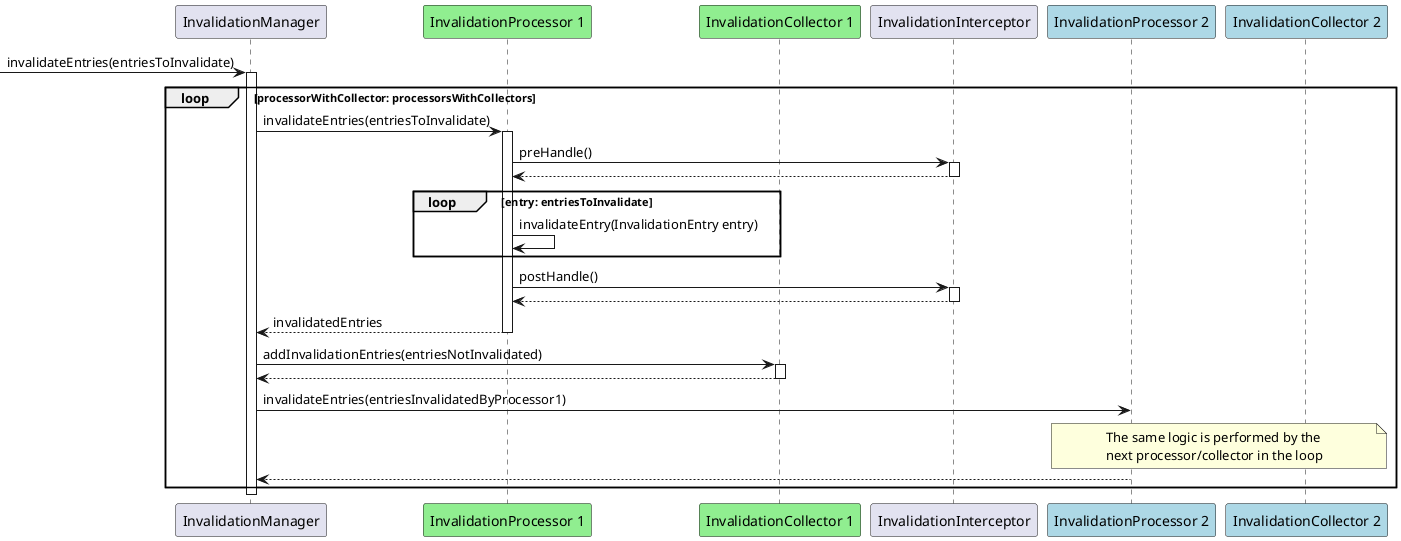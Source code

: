@startuml

participant "InvalidationManager"
participant "InvalidationProcessor 1" #lightgreen
participant "InvalidationCollector 1" #lightgreen
participant "InvalidationInterceptor"
participant "InvalidationProcessor 2" #lightblue
participant "InvalidationCollector 2" #lightblue

-> InvalidationManager: invalidateEntries(entriesToInvalidate)
activate InvalidationManager

loop processorWithCollector: processorsWithCollectors
	"InvalidationManager" -> "InvalidationProcessor 1": invalidateEntries(entriesToInvalidate)
	activate "InvalidationProcessor 1"

	"InvalidationProcessor 1" -> "InvalidationInterceptor": preHandle()
	activate "InvalidationInterceptor"
	"InvalidationInterceptor" --> "InvalidationProcessor 1"
	deactivate "InvalidationInterceptor"

	loop entry: entriesToInvalidate
		"InvalidationProcessor 1" -> "InvalidationProcessor 1": invalidateEntry(InvalidationEntry entry)
	end

	"InvalidationProcessor 1" -> "InvalidationInterceptor": postHandle()
	activate "InvalidationInterceptor"
	"InvalidationInterceptor" --> "InvalidationProcessor 1"
	deactivate "InvalidationInterceptor"

	"InvalidationProcessor 1" --> "InvalidationManager": invalidatedEntries
	deactivate "InvalidationProcessor 1"

	InvalidationManager -> "InvalidationCollector 1": addInvalidationEntries(entriesNotInvalidated)
	activate "InvalidationCollector 1"
	"InvalidationCollector 1" --> "InvalidationManager"
	deactivate "InvalidationCollector 1"

	"InvalidationManager" -> "InvalidationProcessor 2": invalidateEntries(entriesInvalidatedByProcessor1)
	note over "InvalidationProcessor 2","InvalidationCollector 2": The same logic is performed by the\nnext processor/collector in the loop
	"InvalidationProcessor 2" --> "InvalidationManager"
end

deactivate InvalidationManager

@enduml